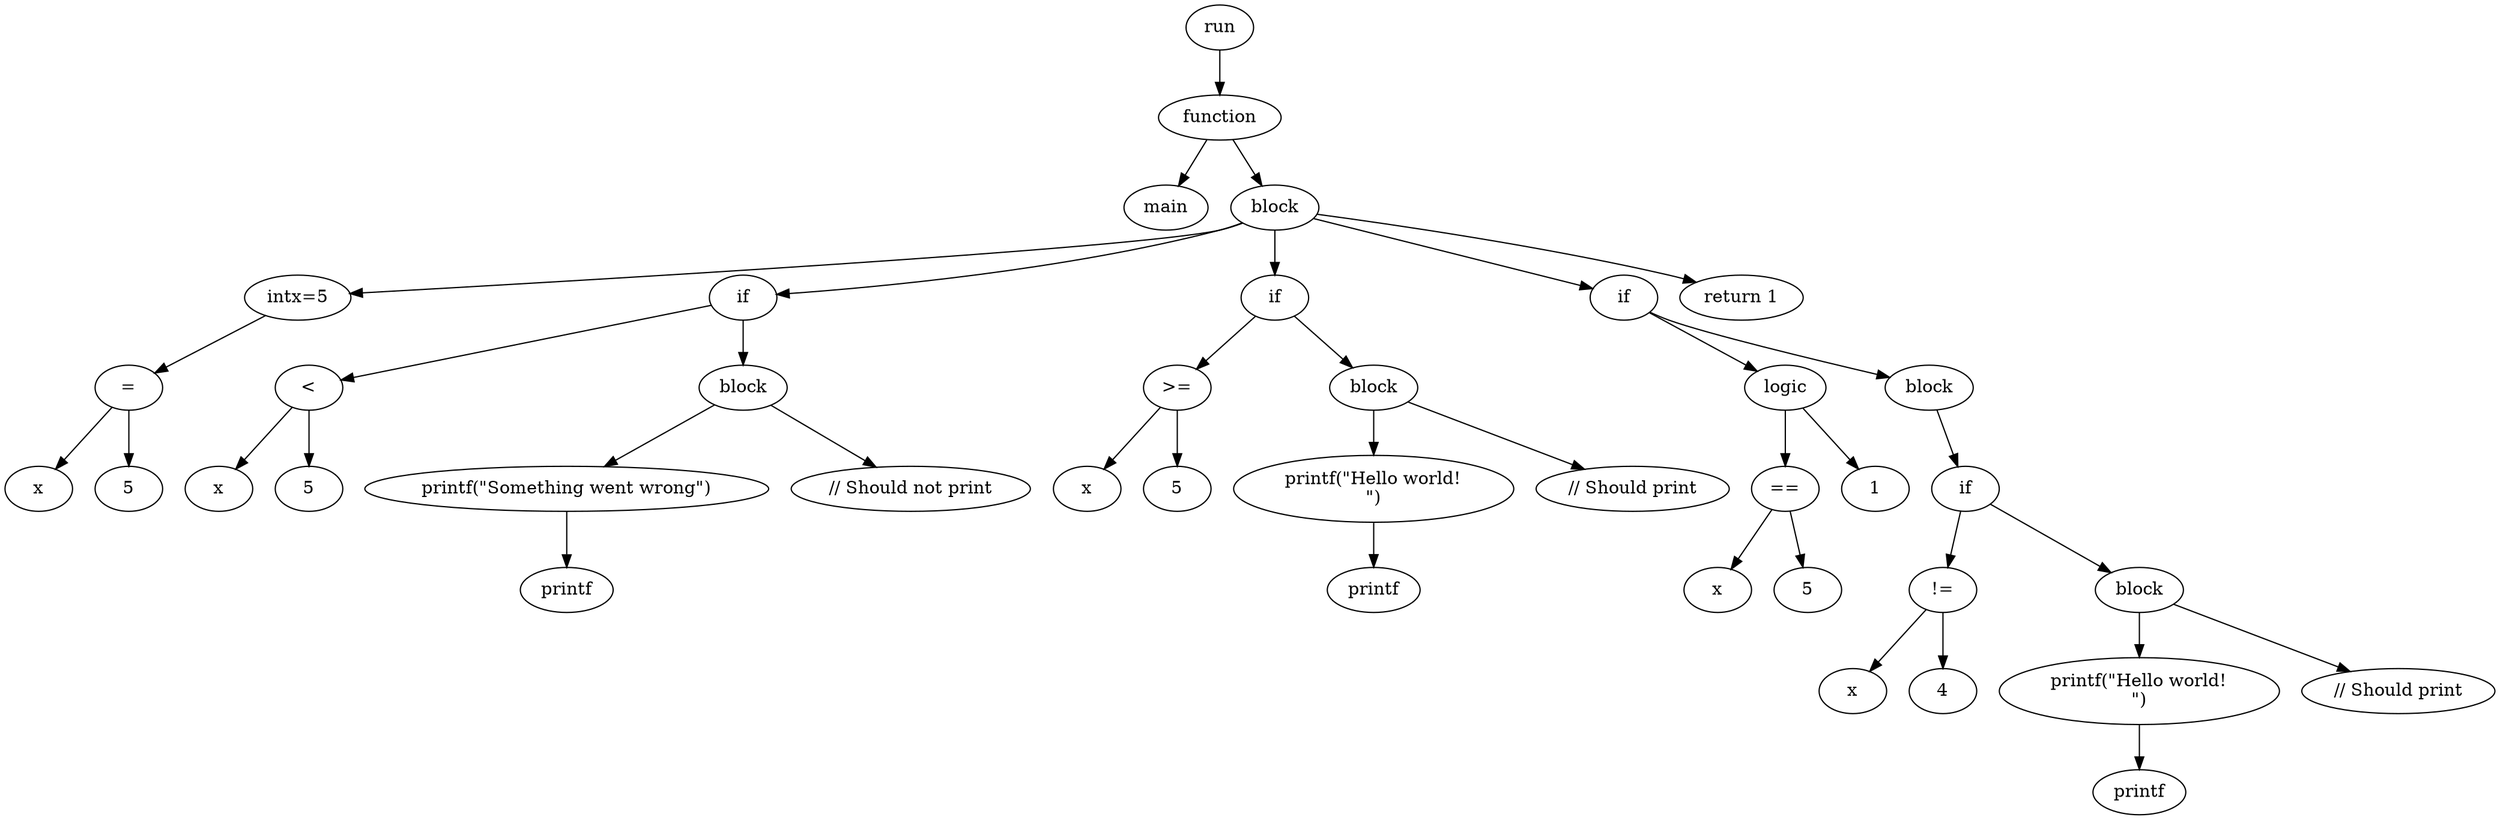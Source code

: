 digraph {
	8743555159956 [label=run]
	8743555077081 [label=function]
	8743555159956 -> 8743555077081
	8743555076391 [label=main]
	8743555077081 -> 8743555076391
	8743555076625 [label=block]
	8743555077081 -> 8743555076625
	8743555077063 [label="intx=5"]
	8743555076625 -> 8743555077063
	8743555076832 [label="="]
	8743555077063 -> 8743555076832
	8743555076937 [label=x]
	8743555076832 -> 8743555076937
	8743555076976 [label=5]
	8743555076832 -> 8743555076976
	8743555077111 [label=if]
	8743555076625 -> 8743555077111
	8743555076835 [label="<"]
	8743555077111 -> 8743555076835
	8743555076838 [label=x]
	8743555076835 -> 8743555076838
	8743555077012 [label=5]
	8743555076835 -> 8743555077012
	8743555076841 [label=block]
	8743555077111 -> 8743555076841
	8743555076454 [label="printf(\"Something went wrong\")"]
	8743555076841 -> 8743555076454
	8743555076814 [label=printf]
	8743555076454 -> 8743555076814
	8743555076724 [label="// Should not print
"]
	8743555076841 -> 8743555076724
	8743555076904 [label=if]
	8743555076625 -> 8743555076904
	8743555076571 [label=">="]
	8743555076904 -> 8743555076571
	8743555077090 [label=x]
	8743555076571 -> 8743555077090
	8743555076691 [label=5]
	8743555076571 -> 8743555076691
	8743555076757 [label=block]
	8743555076904 -> 8743555076757
	8743555076739 [label="printf(\"Hello world!\n\")"]
	8743555076757 -> 8743555076739
	8743555076799 [label=printf]
	8743555076739 -> 8743555076799
	8743555076676 [label="// Should print
"]
	8743555076757 -> 8743555076676
	8743555076481 [label=if]
	8743555076625 -> 8743555076481
	8743555076982 [label=logic]
	8743555076481 -> 8743555076982
	8743555076769 [label="=="]
	8743555076982 -> 8743555076769
	8743555076865 [label=x]
	8743555076769 -> 8743555076865
	8743555076631 [label=5]
	8743555076769 -> 8743555076631
	8743555077033 [label=1]
	8743555076982 -> 8743555077033
	8743555077003 [label=block]
	8743555076481 -> 8743555077003
	8743555076736 [label=if]
	8743555077003 -> 8743555076736
	8743555076928 [label="!="]
	8743555076736 -> 8743555076928
	8743555077006 [label=x]
	8743555076928 -> 8743555077006
	8743555074418 [label=4]
	8743555076928 -> 8743555074418
	8743555074463 [label=block]
	8743555076736 -> 8743555074463
	8743555074346 [label="printf(\"Hello world!\n\")"]
	8743555074463 -> 8743555074346
	8743555074499 [label=printf]
	8743555074346 -> 8743555074499
	8743555074361 [label="// Should print
"]
	8743555074463 -> 8743555074361
	8743555074253 [label="return 1"]
	8743555076625 -> 8743555074253
}
